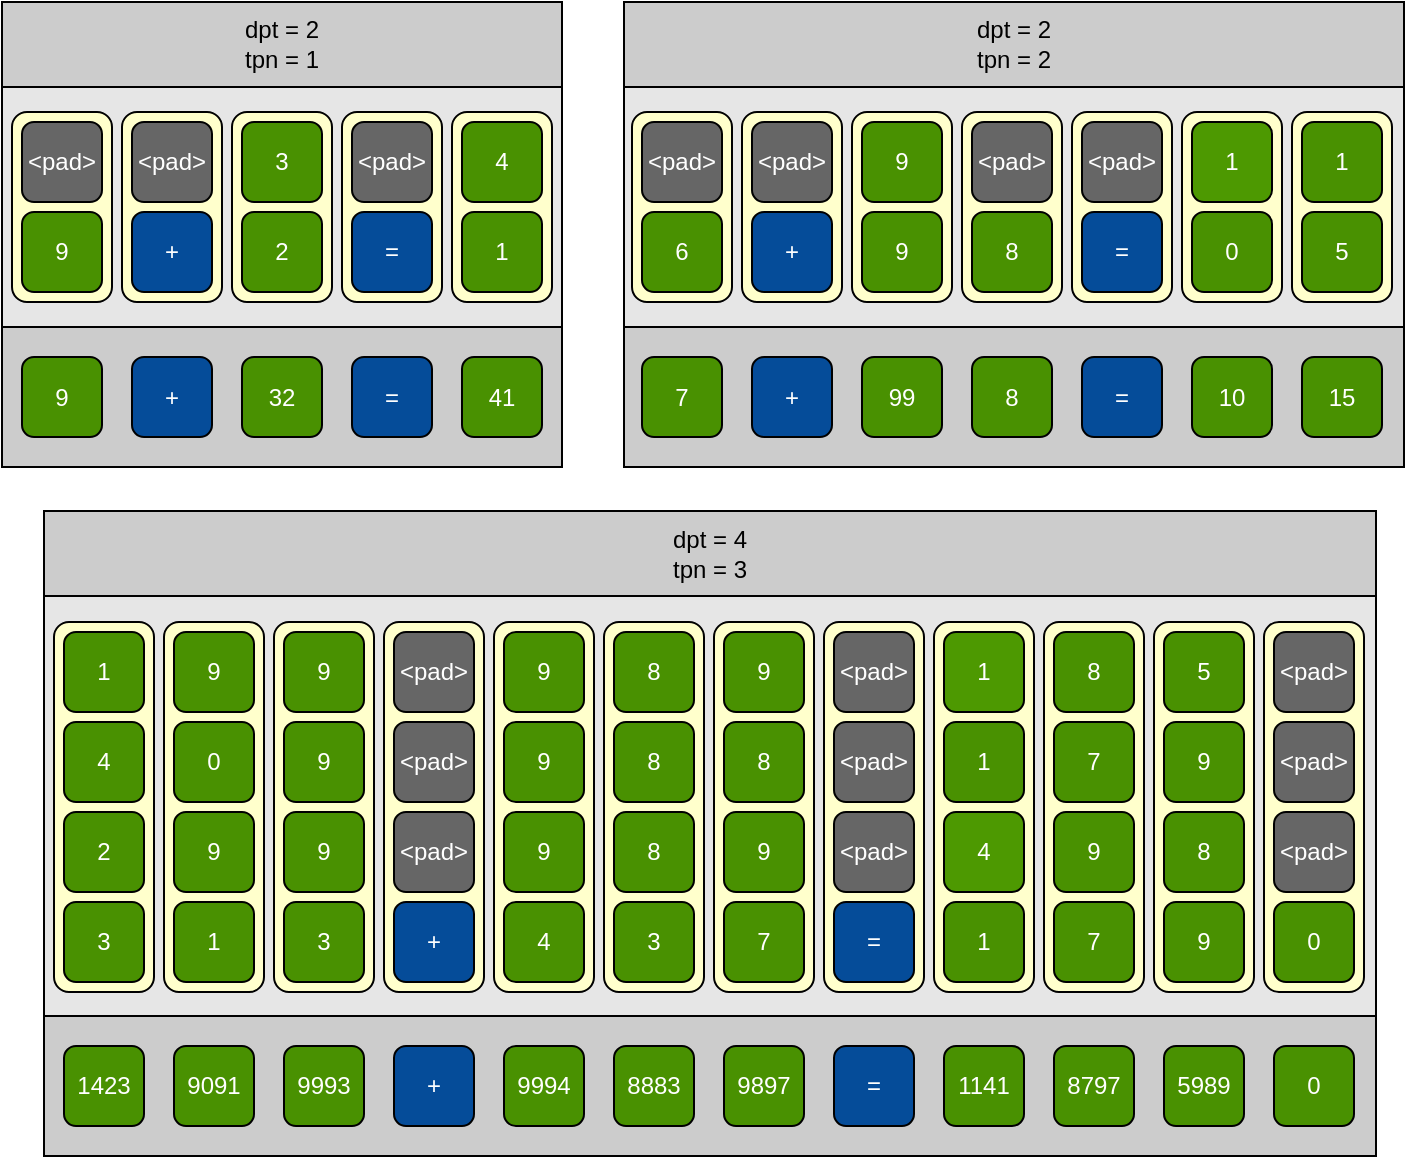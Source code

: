 <mxfile version="26.0.4">
  <diagram name="Seite-1" id="RnFvuNbb5QrFyOZaGbhw">
    <mxGraphModel dx="1122" dy="793" grid="1" gridSize="10" guides="1" tooltips="1" connect="1" arrows="1" fold="1" page="1" pageScale="1" pageWidth="827" pageHeight="1169" math="0" shadow="0">
      <root>
        <mxCell id="0" />
        <mxCell id="1" parent="0" />
        <mxCell id="TGfyg97XlzUn6j-Md9T5-118" value="" style="rounded=0;whiteSpace=wrap;html=1;fillColor=#CCCCCC;" vertex="1" parent="1">
          <mxGeometry x="40" y="587" width="666" height="70" as="geometry" />
        </mxCell>
        <mxCell id="TGfyg97XlzUn6j-Md9T5-116" value="" style="rounded=0;whiteSpace=wrap;html=1;fillColor=#E6E6E6;" vertex="1" parent="1">
          <mxGeometry x="40" y="377" width="666" height="210" as="geometry" />
        </mxCell>
        <mxCell id="TGfyg97XlzUn6j-Md9T5-112" value="dpt = 2&lt;div&gt;tpn = 2&lt;/div&gt;" style="rounded=0;whiteSpace=wrap;html=1;fillColor=#CCCCCC;" vertex="1" parent="1">
          <mxGeometry x="330" y="80" width="390" height="42.5" as="geometry" />
        </mxCell>
        <mxCell id="TGfyg97XlzUn6j-Md9T5-113" value="" style="rounded=0;whiteSpace=wrap;html=1;fillColor=#E6E6E6;" vertex="1" parent="1">
          <mxGeometry x="330" y="122.5" width="390" height="120" as="geometry" />
        </mxCell>
        <mxCell id="TGfyg97XlzUn6j-Md9T5-114" value="" style="rounded=0;whiteSpace=wrap;html=1;fillColor=#CCCCCC;" vertex="1" parent="1">
          <mxGeometry x="330" y="242.5" width="390" height="70" as="geometry" />
        </mxCell>
        <mxCell id="TGfyg97XlzUn6j-Md9T5-110" value="" style="rounded=0;whiteSpace=wrap;html=1;fillColor=#E6E6E6;" vertex="1" parent="1">
          <mxGeometry x="19" y="122.5" width="280" height="120" as="geometry" />
        </mxCell>
        <mxCell id="TGfyg97XlzUn6j-Md9T5-109" value="" style="rounded=0;whiteSpace=wrap;html=1;fillColor=#CCCCCC;" vertex="1" parent="1">
          <mxGeometry x="19" y="242.5" width="280" height="70" as="geometry" />
        </mxCell>
        <mxCell id="TGfyg97XlzUn6j-Md9T5-50" value="" style="rounded=1;whiteSpace=wrap;html=1;fontColor=#FFFFFF;fillColor=#FFFFCC;" vertex="1" parent="1">
          <mxGeometry x="664" y="135" width="50" height="95" as="geometry" />
        </mxCell>
        <mxCell id="TGfyg97XlzUn6j-Md9T5-49" value="" style="rounded=1;whiteSpace=wrap;html=1;fontColor=#FFFFFF;fillColor=#FFFFCC;" vertex="1" parent="1">
          <mxGeometry x="609" y="135" width="50" height="95" as="geometry" />
        </mxCell>
        <mxCell id="TGfyg97XlzUn6j-Md9T5-48" value="" style="rounded=1;whiteSpace=wrap;html=1;fontColor=#FFFFFF;fillColor=#FFFFCC;" vertex="1" parent="1">
          <mxGeometry x="554" y="135" width="50" height="95" as="geometry" />
        </mxCell>
        <mxCell id="TGfyg97XlzUn6j-Md9T5-47" value="" style="rounded=1;whiteSpace=wrap;html=1;fontColor=#FFFFFF;fillColor=#FFFFCC;" vertex="1" parent="1">
          <mxGeometry x="444" y="135" width="50" height="95" as="geometry" />
        </mxCell>
        <mxCell id="TGfyg97XlzUn6j-Md9T5-46" value="" style="rounded=1;whiteSpace=wrap;html=1;fontColor=#FFFFFF;fillColor=#FFFFCC;" vertex="1" parent="1">
          <mxGeometry x="499" y="135" width="50" height="95" as="geometry" />
        </mxCell>
        <mxCell id="TGfyg97XlzUn6j-Md9T5-45" value="" style="rounded=1;whiteSpace=wrap;html=1;fontColor=#FFFFFF;fillColor=#FFFFCC;" vertex="1" parent="1">
          <mxGeometry x="389" y="135" width="50" height="95" as="geometry" />
        </mxCell>
        <mxCell id="TGfyg97XlzUn6j-Md9T5-44" value="" style="rounded=1;whiteSpace=wrap;html=1;fontColor=#FFFFFF;fillColor=#FFFFCC;" vertex="1" parent="1">
          <mxGeometry x="334" y="135" width="50" height="95" as="geometry" />
        </mxCell>
        <mxCell id="TGfyg97XlzUn6j-Md9T5-43" value="" style="rounded=1;whiteSpace=wrap;html=1;fontColor=#FFFFFF;fillColor=#FFFFCC;" vertex="1" parent="1">
          <mxGeometry x="244" y="135" width="50" height="95" as="geometry" />
        </mxCell>
        <mxCell id="TGfyg97XlzUn6j-Md9T5-42" value="" style="rounded=1;whiteSpace=wrap;html=1;fontColor=#FFFFFF;fillColor=#FFFFCC;" vertex="1" parent="1">
          <mxGeometry x="189" y="135" width="50" height="95" as="geometry" />
        </mxCell>
        <mxCell id="TGfyg97XlzUn6j-Md9T5-41" value="" style="rounded=1;whiteSpace=wrap;html=1;fontColor=#FFFFFF;fillColor=#FFFFCC;" vertex="1" parent="1">
          <mxGeometry x="134" y="135" width="50" height="95" as="geometry" />
        </mxCell>
        <mxCell id="TGfyg97XlzUn6j-Md9T5-40" value="" style="rounded=1;whiteSpace=wrap;html=1;fontColor=#FFFFFF;fillColor=#FFFFCC;" vertex="1" parent="1">
          <mxGeometry x="79" y="135" width="50" height="95" as="geometry" />
        </mxCell>
        <mxCell id="TGfyg97XlzUn6j-Md9T5-38" value="" style="rounded=1;whiteSpace=wrap;html=1;fontColor=#FFFFFF;fillColor=#FFFFCC;" vertex="1" parent="1">
          <mxGeometry x="24" y="135" width="50" height="95" as="geometry" />
        </mxCell>
        <mxCell id="TGfyg97XlzUn6j-Md9T5-2" value="9" style="rounded=1;whiteSpace=wrap;html=1;fillColor=light-dark(#499101, #ededed);fontColor=#FFFFFF;" vertex="1" parent="1">
          <mxGeometry x="29" y="257.5" width="40" height="40" as="geometry" />
        </mxCell>
        <mxCell id="TGfyg97XlzUn6j-Md9T5-3" value="+" style="rounded=1;whiteSpace=wrap;html=1;fillColor=light-dark(#054c99, #ededed);fontColor=#FFFFFF;" vertex="1" parent="1">
          <mxGeometry x="84" y="257.5" width="40" height="40" as="geometry" />
        </mxCell>
        <mxCell id="TGfyg97XlzUn6j-Md9T5-4" value="32" style="rounded=1;whiteSpace=wrap;html=1;fillColor=light-dark(#499101, #ededed);fontColor=#FFFFFF;" vertex="1" parent="1">
          <mxGeometry x="139" y="257.5" width="40" height="40" as="geometry" />
        </mxCell>
        <mxCell id="TGfyg97XlzUn6j-Md9T5-5" value="=" style="rounded=1;whiteSpace=wrap;html=1;fillColor=light-dark(#054c99, #ededed);fontColor=#FFFFFF;" vertex="1" parent="1">
          <mxGeometry x="194" y="257.5" width="40" height="40" as="geometry" />
        </mxCell>
        <mxCell id="TGfyg97XlzUn6j-Md9T5-6" value="41" style="rounded=1;whiteSpace=wrap;html=1;fillColor=light-dark(#499101, #ededed);fontColor=#FFFFFF;" vertex="1" parent="1">
          <mxGeometry x="249" y="257.5" width="40" height="40" as="geometry" />
        </mxCell>
        <mxCell id="TGfyg97XlzUn6j-Md9T5-7" value="9" style="rounded=1;whiteSpace=wrap;html=1;fillColor=light-dark(#499101, #ededed);fontColor=#FFFFFF;" vertex="1" parent="1">
          <mxGeometry x="29" y="185" width="40" height="40" as="geometry" />
        </mxCell>
        <mxCell id="TGfyg97XlzUn6j-Md9T5-8" value="+" style="rounded=1;whiteSpace=wrap;html=1;fillColor=light-dark(#054c99, #ededed);fontColor=#FFFFFF;" vertex="1" parent="1">
          <mxGeometry x="84" y="185" width="40" height="40" as="geometry" />
        </mxCell>
        <mxCell id="TGfyg97XlzUn6j-Md9T5-9" value="2" style="rounded=1;whiteSpace=wrap;html=1;fillColor=light-dark(#499101, #ededed);fontColor=#FFFFFF;" vertex="1" parent="1">
          <mxGeometry x="139" y="185" width="40" height="40" as="geometry" />
        </mxCell>
        <mxCell id="TGfyg97XlzUn6j-Md9T5-10" value="=" style="rounded=1;whiteSpace=wrap;html=1;fillColor=light-dark(#054c99, #ededed);fontColor=#FFFFFF;" vertex="1" parent="1">
          <mxGeometry x="194" y="185" width="40" height="40" as="geometry" />
        </mxCell>
        <mxCell id="TGfyg97XlzUn6j-Md9T5-11" value="1" style="rounded=1;whiteSpace=wrap;html=1;fillColor=light-dark(#499101, #ededed);fontColor=#FFFFFF;" vertex="1" parent="1">
          <mxGeometry x="249" y="185" width="40" height="40" as="geometry" />
        </mxCell>
        <mxCell id="TGfyg97XlzUn6j-Md9T5-12" value="&amp;lt;pad&amp;gt;" style="rounded=1;whiteSpace=wrap;html=1;fillColor=light-dark(#666666, #ededed);fontColor=#FFFFFF;" vertex="1" parent="1">
          <mxGeometry x="29" y="140" width="40" height="40" as="geometry" />
        </mxCell>
        <mxCell id="TGfyg97XlzUn6j-Md9T5-13" value="&amp;lt;pad&amp;gt;" style="rounded=1;whiteSpace=wrap;html=1;fillColor=light-dark(#666666, #ededed);fontColor=#FFFFFF;" vertex="1" parent="1">
          <mxGeometry x="84" y="140" width="40" height="40" as="geometry" />
        </mxCell>
        <mxCell id="TGfyg97XlzUn6j-Md9T5-14" value="3" style="rounded=1;whiteSpace=wrap;html=1;fillColor=light-dark(#499101, #ededed);fontColor=#FFFFFF;" vertex="1" parent="1">
          <mxGeometry x="139" y="140" width="40" height="40" as="geometry" />
        </mxCell>
        <mxCell id="TGfyg97XlzUn6j-Md9T5-15" value="&amp;lt;pad&amp;gt;" style="rounded=1;whiteSpace=wrap;html=1;fillColor=light-dark(#666666, #ededed);fontColor=#FFFFFF;" vertex="1" parent="1">
          <mxGeometry x="194" y="140" width="40" height="40" as="geometry" />
        </mxCell>
        <mxCell id="TGfyg97XlzUn6j-Md9T5-16" value="4" style="rounded=1;whiteSpace=wrap;html=1;fillColor=light-dark(#499101, #ededed);fontColor=#FFFFFF;" vertex="1" parent="1">
          <mxGeometry x="249" y="140" width="40" height="40" as="geometry" />
        </mxCell>
        <mxCell id="TGfyg97XlzUn6j-Md9T5-17" value="7" style="rounded=1;whiteSpace=wrap;html=1;fillColor=light-dark(#499101, #ededed);fontColor=#FFFFFF;" vertex="1" parent="1">
          <mxGeometry x="339" y="257.5" width="40" height="40" as="geometry" />
        </mxCell>
        <mxCell id="TGfyg97XlzUn6j-Md9T5-18" value="+" style="rounded=1;whiteSpace=wrap;html=1;fillColor=light-dark(#054c99, #ededed);fontColor=#FFFFFF;" vertex="1" parent="1">
          <mxGeometry x="394" y="257.5" width="40" height="40" as="geometry" />
        </mxCell>
        <mxCell id="TGfyg97XlzUn6j-Md9T5-19" value="99" style="rounded=1;whiteSpace=wrap;html=1;fillColor=light-dark(#499101, #ededed);fontColor=#FFFFFF;" vertex="1" parent="1">
          <mxGeometry x="449" y="257.5" width="40" height="40" as="geometry" />
        </mxCell>
        <mxCell id="TGfyg97XlzUn6j-Md9T5-20" value="8" style="rounded=1;whiteSpace=wrap;html=1;fillColor=light-dark(#499101, #ededed);fontColor=#FFFFFF;" vertex="1" parent="1">
          <mxGeometry x="504" y="257.5" width="40" height="40" as="geometry" />
        </mxCell>
        <mxCell id="TGfyg97XlzUn6j-Md9T5-21" value="=" style="rounded=1;whiteSpace=wrap;html=1;fillColor=light-dark(#054c99, #ededed);fontColor=#FFFFFF;" vertex="1" parent="1">
          <mxGeometry x="559" y="257.5" width="40" height="40" as="geometry" />
        </mxCell>
        <mxCell id="TGfyg97XlzUn6j-Md9T5-22" value="6" style="rounded=1;whiteSpace=wrap;html=1;fillColor=light-dark(#499101, #ededed);fontColor=#FFFFFF;" vertex="1" parent="1">
          <mxGeometry x="339" y="185" width="40" height="40" as="geometry" />
        </mxCell>
        <mxCell id="TGfyg97XlzUn6j-Md9T5-23" value="+" style="rounded=1;whiteSpace=wrap;html=1;fillColor=light-dark(#054c99, #ededed);fontColor=#FFFFFF;" vertex="1" parent="1">
          <mxGeometry x="394" y="185" width="40" height="40" as="geometry" />
        </mxCell>
        <mxCell id="TGfyg97XlzUn6j-Md9T5-24" value="9" style="rounded=1;whiteSpace=wrap;html=1;fillColor=light-dark(#499101, #ededed);fontColor=#FFFFFF;" vertex="1" parent="1">
          <mxGeometry x="449" y="185" width="40" height="40" as="geometry" />
        </mxCell>
        <mxCell id="TGfyg97XlzUn6j-Md9T5-25" value="8" style="rounded=1;whiteSpace=wrap;html=1;fillColor=light-dark(#499101, #ededed);fontColor=#FFFFFF;" vertex="1" parent="1">
          <mxGeometry x="504" y="185" width="40" height="40" as="geometry" />
        </mxCell>
        <mxCell id="TGfyg97XlzUn6j-Md9T5-26" value="=" style="rounded=1;whiteSpace=wrap;html=1;fillColor=light-dark(#054c99, #ededed);fontColor=#FFFFFF;" vertex="1" parent="1">
          <mxGeometry x="559" y="185" width="40" height="40" as="geometry" />
        </mxCell>
        <mxCell id="TGfyg97XlzUn6j-Md9T5-27" value="&amp;lt;pad&amp;gt;" style="rounded=1;whiteSpace=wrap;html=1;fillColor=light-dark(#666666, #ededed);fontColor=#FFFFFF;" vertex="1" parent="1">
          <mxGeometry x="339" y="140" width="40" height="40" as="geometry" />
        </mxCell>
        <mxCell id="TGfyg97XlzUn6j-Md9T5-28" value="&amp;lt;pad&amp;gt;" style="rounded=1;whiteSpace=wrap;html=1;fillColor=light-dark(#666666, #ededed);fontColor=#FFFFFF;" vertex="1" parent="1">
          <mxGeometry x="394" y="140" width="40" height="40" as="geometry" />
        </mxCell>
        <mxCell id="TGfyg97XlzUn6j-Md9T5-29" value="9" style="rounded=1;whiteSpace=wrap;html=1;fillColor=light-dark(#499101, #ededed);fontColor=#FFFFFF;" vertex="1" parent="1">
          <mxGeometry x="449" y="140" width="40" height="40" as="geometry" />
        </mxCell>
        <mxCell id="TGfyg97XlzUn6j-Md9T5-30" value="&amp;lt;pad&amp;gt;" style="rounded=1;whiteSpace=wrap;html=1;fillColor=light-dark(#666666, #ededed);fontColor=#FFFFFF;" vertex="1" parent="1">
          <mxGeometry x="504" y="140" width="40" height="40" as="geometry" />
        </mxCell>
        <mxCell id="TGfyg97XlzUn6j-Md9T5-31" value="&amp;lt;pad&amp;gt;" style="rounded=1;whiteSpace=wrap;html=1;fillColor=light-dark(#666666, #ededed);fontColor=#FFFFFF;" vertex="1" parent="1">
          <mxGeometry x="559" y="140" width="40" height="40" as="geometry" />
        </mxCell>
        <mxCell id="TGfyg97XlzUn6j-Md9T5-32" value="10" style="rounded=1;whiteSpace=wrap;html=1;fillColor=light-dark(#499101, #ededed);fontColor=#FFFFFF;" vertex="1" parent="1">
          <mxGeometry x="614" y="257.5" width="40" height="40" as="geometry" />
        </mxCell>
        <mxCell id="TGfyg97XlzUn6j-Md9T5-33" value="15" style="rounded=1;whiteSpace=wrap;html=1;fillColor=light-dark(#499101, #ededed);fontColor=#FFFFFF;" vertex="1" parent="1">
          <mxGeometry x="669" y="257.5" width="40" height="40" as="geometry" />
        </mxCell>
        <mxCell id="TGfyg97XlzUn6j-Md9T5-34" value="0" style="rounded=1;whiteSpace=wrap;html=1;fillColor=light-dark(#499101, #ededed);fontColor=#FFFFFF;" vertex="1" parent="1">
          <mxGeometry x="614" y="185" width="40" height="40" as="geometry" />
        </mxCell>
        <mxCell id="TGfyg97XlzUn6j-Md9T5-35" value="5" style="rounded=1;whiteSpace=wrap;html=1;fillColor=light-dark(#499101, #ededed);fontColor=#FFFFFF;" vertex="1" parent="1">
          <mxGeometry x="669" y="185" width="40" height="40" as="geometry" />
        </mxCell>
        <mxCell id="TGfyg97XlzUn6j-Md9T5-36" value="1" style="rounded=1;whiteSpace=wrap;html=1;fillColor=light-dark(#4d9901, #ededed);fontColor=#FFFFFF;" vertex="1" parent="1">
          <mxGeometry x="614" y="140" width="40" height="40" as="geometry" />
        </mxCell>
        <mxCell id="TGfyg97XlzUn6j-Md9T5-37" value="1" style="rounded=1;whiteSpace=wrap;html=1;fillColor=light-dark(#499101, #ededed);fontColor=#FFFFFF;" vertex="1" parent="1">
          <mxGeometry x="669" y="140" width="40" height="40" as="geometry" />
        </mxCell>
        <mxCell id="TGfyg97XlzUn6j-Md9T5-51" value="" style="rounded=1;whiteSpace=wrap;html=1;fontColor=#FFFFFF;fillColor=#FFFFCC;" vertex="1" parent="1">
          <mxGeometry x="540" y="390" width="50" height="185" as="geometry" />
        </mxCell>
        <mxCell id="TGfyg97XlzUn6j-Md9T5-52" value="" style="rounded=1;whiteSpace=wrap;html=1;fontColor=#FFFFFF;fillColor=#FFFFCC;" vertex="1" parent="1">
          <mxGeometry x="485" y="390" width="50" height="185" as="geometry" />
        </mxCell>
        <mxCell id="TGfyg97XlzUn6j-Md9T5-53" value="" style="rounded=1;whiteSpace=wrap;html=1;fontColor=#FFFFFF;fillColor=#FFFFCC;" vertex="1" parent="1">
          <mxGeometry x="430" y="390" width="50" height="185" as="geometry" />
        </mxCell>
        <mxCell id="TGfyg97XlzUn6j-Md9T5-54" value="" style="rounded=1;whiteSpace=wrap;html=1;fontColor=#FFFFFF;fillColor=#FFFFCC;" vertex="1" parent="1">
          <mxGeometry x="265" y="390" width="50" height="185" as="geometry" />
        </mxCell>
        <mxCell id="TGfyg97XlzUn6j-Md9T5-55" value="" style="rounded=1;whiteSpace=wrap;html=1;fontColor=#FFFFFF;fillColor=#FFFFCC;" vertex="1" parent="1">
          <mxGeometry x="320" y="390" width="50" height="185" as="geometry" />
        </mxCell>
        <mxCell id="TGfyg97XlzUn6j-Md9T5-56" value="" style="rounded=1;whiteSpace=wrap;html=1;fontColor=#FFFFFF;fillColor=#FFFFCC;" vertex="1" parent="1">
          <mxGeometry x="210" y="390" width="50" height="185" as="geometry" />
        </mxCell>
        <mxCell id="TGfyg97XlzUn6j-Md9T5-57" value="" style="rounded=1;whiteSpace=wrap;html=1;fontColor=#FFFFFF;fillColor=#FFFFCC;" vertex="1" parent="1">
          <mxGeometry x="45" y="390" width="50" height="185" as="geometry" />
        </mxCell>
        <mxCell id="TGfyg97XlzUn6j-Md9T5-58" value="1423" style="rounded=1;whiteSpace=wrap;html=1;fillColor=light-dark(#499101, #ededed);fontColor=#FFFFFF;" vertex="1" parent="1">
          <mxGeometry x="50" y="602" width="40" height="40" as="geometry" />
        </mxCell>
        <mxCell id="TGfyg97XlzUn6j-Md9T5-59" value="+" style="rounded=1;whiteSpace=wrap;html=1;fillColor=light-dark(#054c99, #ededed);fontColor=#FFFFFF;" vertex="1" parent="1">
          <mxGeometry x="215" y="602" width="40" height="40" as="geometry" />
        </mxCell>
        <mxCell id="TGfyg97XlzUn6j-Md9T5-60" value="9994" style="rounded=1;whiteSpace=wrap;html=1;fillColor=light-dark(#499101, #ededed);fontColor=#FFFFFF;" vertex="1" parent="1">
          <mxGeometry x="270" y="602" width="40" height="40" as="geometry" />
        </mxCell>
        <mxCell id="TGfyg97XlzUn6j-Md9T5-61" value="8883" style="rounded=1;whiteSpace=wrap;html=1;fillColor=light-dark(#499101, #ededed);fontColor=#FFFFFF;" vertex="1" parent="1">
          <mxGeometry x="325" y="602" width="40" height="40" as="geometry" />
        </mxCell>
        <mxCell id="TGfyg97XlzUn6j-Md9T5-62" value="=" style="rounded=1;whiteSpace=wrap;html=1;fillColor=light-dark(#054c99, #ededed);fontColor=#FFFFFF;" vertex="1" parent="1">
          <mxGeometry x="435" y="602" width="40" height="40" as="geometry" />
        </mxCell>
        <mxCell id="TGfyg97XlzUn6j-Md9T5-63" value="3" style="rounded=1;whiteSpace=wrap;html=1;fillColor=light-dark(#499101, #ededed);fontColor=#FFFFFF;" vertex="1" parent="1">
          <mxGeometry x="50" y="530" width="40" height="40" as="geometry" />
        </mxCell>
        <mxCell id="TGfyg97XlzUn6j-Md9T5-64" value="+" style="rounded=1;whiteSpace=wrap;html=1;fillColor=light-dark(#054c99, #ededed);fontColor=#FFFFFF;" vertex="1" parent="1">
          <mxGeometry x="215" y="530" width="40" height="40" as="geometry" />
        </mxCell>
        <mxCell id="TGfyg97XlzUn6j-Md9T5-65" value="4" style="rounded=1;whiteSpace=wrap;html=1;fillColor=light-dark(#499101, #ededed);fontColor=#FFFFFF;" vertex="1" parent="1">
          <mxGeometry x="270" y="530" width="40" height="40" as="geometry" />
        </mxCell>
        <mxCell id="TGfyg97XlzUn6j-Md9T5-66" value="3" style="rounded=1;whiteSpace=wrap;html=1;fillColor=light-dark(#499101, #ededed);fontColor=#FFFFFF;" vertex="1" parent="1">
          <mxGeometry x="325" y="530" width="40" height="40" as="geometry" />
        </mxCell>
        <mxCell id="TGfyg97XlzUn6j-Md9T5-67" value="=" style="rounded=1;whiteSpace=wrap;html=1;fillColor=light-dark(#054c99, #ededed);fontColor=#FFFFFF;" vertex="1" parent="1">
          <mxGeometry x="435" y="530" width="40" height="40" as="geometry" />
        </mxCell>
        <mxCell id="TGfyg97XlzUn6j-Md9T5-69" value="&amp;lt;pad&amp;gt;" style="rounded=1;whiteSpace=wrap;html=1;fillColor=light-dark(#666666, #ededed);fontColor=#FFFFFF;" vertex="1" parent="1">
          <mxGeometry x="215" y="485" width="40" height="40" as="geometry" />
        </mxCell>
        <mxCell id="TGfyg97XlzUn6j-Md9T5-70" value="9" style="rounded=1;whiteSpace=wrap;html=1;fillColor=light-dark(#499101, #ededed);fontColor=#FFFFFF;" vertex="1" parent="1">
          <mxGeometry x="270" y="485" width="40" height="40" as="geometry" />
        </mxCell>
        <mxCell id="TGfyg97XlzUn6j-Md9T5-72" value="&amp;lt;pad&amp;gt;" style="rounded=1;whiteSpace=wrap;html=1;fillColor=light-dark(#666666, #ededed);fontColor=#FFFFFF;" vertex="1" parent="1">
          <mxGeometry x="435" y="485" width="40" height="40" as="geometry" />
        </mxCell>
        <mxCell id="TGfyg97XlzUn6j-Md9T5-74" value="8797" style="rounded=1;whiteSpace=wrap;html=1;fillColor=light-dark(#499101, #ededed);fontColor=#FFFFFF;" vertex="1" parent="1">
          <mxGeometry x="545" y="602" width="40" height="40" as="geometry" />
        </mxCell>
        <mxCell id="TGfyg97XlzUn6j-Md9T5-75" value="1" style="rounded=1;whiteSpace=wrap;html=1;fillColor=light-dark(#499101, #ededed);fontColor=#FFFFFF;" vertex="1" parent="1">
          <mxGeometry x="490" y="530" width="40" height="40" as="geometry" />
        </mxCell>
        <mxCell id="TGfyg97XlzUn6j-Md9T5-76" value="7" style="rounded=1;whiteSpace=wrap;html=1;fillColor=light-dark(#499101, #ededed);fontColor=#FFFFFF;" vertex="1" parent="1">
          <mxGeometry x="545" y="530" width="40" height="40" as="geometry" />
        </mxCell>
        <mxCell id="TGfyg97XlzUn6j-Md9T5-77" value="4" style="rounded=1;whiteSpace=wrap;html=1;fillColor=light-dark(#4d9901, #ededed);fontColor=#FFFFFF;" vertex="1" parent="1">
          <mxGeometry x="490" y="485" width="40" height="40" as="geometry" />
        </mxCell>
        <mxCell id="TGfyg97XlzUn6j-Md9T5-78" value="9" style="rounded=1;whiteSpace=wrap;html=1;fillColor=light-dark(#499101, #ededed);fontColor=#FFFFFF;" vertex="1" parent="1">
          <mxGeometry x="545" y="485" width="40" height="40" as="geometry" />
        </mxCell>
        <mxCell id="TGfyg97XlzUn6j-Md9T5-79" value="2" style="rounded=1;whiteSpace=wrap;html=1;fillColor=light-dark(#499101, #ededed);fontColor=#FFFFFF;" vertex="1" parent="1">
          <mxGeometry x="50" y="485" width="40" height="40" as="geometry" />
        </mxCell>
        <mxCell id="TGfyg97XlzUn6j-Md9T5-80" value="4" style="rounded=1;whiteSpace=wrap;html=1;fillColor=light-dark(#499101, #ededed);fontColor=#FFFFFF;" vertex="1" parent="1">
          <mxGeometry x="50" y="440" width="40" height="40" as="geometry" />
        </mxCell>
        <mxCell id="TGfyg97XlzUn6j-Md9T5-81" value="1" style="rounded=1;whiteSpace=wrap;html=1;fillColor=light-dark(#499101, #ededed);fontColor=#FFFFFF;" vertex="1" parent="1">
          <mxGeometry x="50" y="395" width="40" height="40" as="geometry" />
        </mxCell>
        <mxCell id="TGfyg97XlzUn6j-Md9T5-82" value="" style="rounded=1;whiteSpace=wrap;html=1;fontColor=#FFFFFF;fillColor=#FFFFCC;" vertex="1" parent="1">
          <mxGeometry x="100" y="390" width="50" height="185" as="geometry" />
        </mxCell>
        <mxCell id="TGfyg97XlzUn6j-Md9T5-83" value="9091" style="rounded=1;whiteSpace=wrap;html=1;fillColor=light-dark(#499101, #ededed);fontColor=#FFFFFF;" vertex="1" parent="1">
          <mxGeometry x="105" y="602" width="40" height="40" as="geometry" />
        </mxCell>
        <mxCell id="TGfyg97XlzUn6j-Md9T5-84" value="1" style="rounded=1;whiteSpace=wrap;html=1;fillColor=light-dark(#499101, #ededed);fontColor=#FFFFFF;" vertex="1" parent="1">
          <mxGeometry x="105" y="530" width="40" height="40" as="geometry" />
        </mxCell>
        <mxCell id="TGfyg97XlzUn6j-Md9T5-85" value="9" style="rounded=1;whiteSpace=wrap;html=1;fillColor=light-dark(#499101, #ededed);fontColor=#FFFFFF;" vertex="1" parent="1">
          <mxGeometry x="105" y="485" width="40" height="40" as="geometry" />
        </mxCell>
        <mxCell id="TGfyg97XlzUn6j-Md9T5-86" value="0" style="rounded=1;whiteSpace=wrap;html=1;fillColor=light-dark(#499101, #ededed);fontColor=#FFFFFF;" vertex="1" parent="1">
          <mxGeometry x="105" y="440" width="40" height="40" as="geometry" />
        </mxCell>
        <mxCell id="TGfyg97XlzUn6j-Md9T5-87" value="9" style="rounded=1;whiteSpace=wrap;html=1;fillColor=light-dark(#499101, #ededed);fontColor=#FFFFFF;" vertex="1" parent="1">
          <mxGeometry x="105" y="395" width="40" height="40" as="geometry" />
        </mxCell>
        <mxCell id="TGfyg97XlzUn6j-Md9T5-88" value="&amp;lt;pad&amp;gt;" style="rounded=1;whiteSpace=wrap;html=1;fillColor=light-dark(#666666, #ededed);fontColor=#FFFFFF;" vertex="1" parent="1">
          <mxGeometry x="215" y="440" width="40" height="40" as="geometry" />
        </mxCell>
        <mxCell id="TGfyg97XlzUn6j-Md9T5-89" value="&amp;lt;pad&amp;gt;" style="rounded=1;whiteSpace=wrap;html=1;fillColor=light-dark(#666666, #ededed);fontColor=#FFFFFF;" vertex="1" parent="1">
          <mxGeometry x="215" y="395" width="40" height="40" as="geometry" />
        </mxCell>
        <mxCell id="TGfyg97XlzUn6j-Md9T5-90" value="&amp;lt;pad&amp;gt;" style="rounded=1;whiteSpace=wrap;html=1;fillColor=light-dark(#666666, #ededed);fontColor=#FFFFFF;" vertex="1" parent="1">
          <mxGeometry x="435" y="440" width="40" height="40" as="geometry" />
        </mxCell>
        <mxCell id="TGfyg97XlzUn6j-Md9T5-91" value="&amp;lt;pad&amp;gt;" style="rounded=1;whiteSpace=wrap;html=1;fillColor=light-dark(#666666, #ededed);fontColor=#FFFFFF;" vertex="1" parent="1">
          <mxGeometry x="435" y="395" width="40" height="40" as="geometry" />
        </mxCell>
        <mxCell id="TGfyg97XlzUn6j-Md9T5-92" value="9" style="rounded=1;whiteSpace=wrap;html=1;fillColor=light-dark(#499101, #ededed);fontColor=#FFFFFF;" vertex="1" parent="1">
          <mxGeometry x="270" y="440" width="40" height="40" as="geometry" />
        </mxCell>
        <mxCell id="TGfyg97XlzUn6j-Md9T5-93" value="9" style="rounded=1;whiteSpace=wrap;html=1;fillColor=light-dark(#499101, #ededed);fontColor=#FFFFFF;" vertex="1" parent="1">
          <mxGeometry x="270" y="395" width="40" height="40" as="geometry" />
        </mxCell>
        <mxCell id="TGfyg97XlzUn6j-Md9T5-94" value="8" style="rounded=1;whiteSpace=wrap;html=1;fillColor=light-dark(#499101, #ededed);fontColor=#FFFFFF;" vertex="1" parent="1">
          <mxGeometry x="325" y="440" width="40" height="40" as="geometry" />
        </mxCell>
        <mxCell id="TGfyg97XlzUn6j-Md9T5-95" value="8" style="rounded=1;whiteSpace=wrap;html=1;fillColor=light-dark(#499101, #ededed);fontColor=#FFFFFF;" vertex="1" parent="1">
          <mxGeometry x="325" y="395" width="40" height="40" as="geometry" />
        </mxCell>
        <mxCell id="TGfyg97XlzUn6j-Md9T5-96" value="8" style="rounded=1;whiteSpace=wrap;html=1;fillColor=light-dark(#499101, #ededed);fontColor=#FFFFFF;" vertex="1" parent="1">
          <mxGeometry x="325" y="485" width="40" height="40" as="geometry" />
        </mxCell>
        <mxCell id="TGfyg97XlzUn6j-Md9T5-97" value="1141" style="rounded=1;whiteSpace=wrap;html=1;fillColor=light-dark(#499101, #ededed);fontColor=#FFFFFF;" vertex="1" parent="1">
          <mxGeometry x="490" y="602" width="40" height="40" as="geometry" />
        </mxCell>
        <mxCell id="TGfyg97XlzUn6j-Md9T5-105" value="1" style="rounded=1;whiteSpace=wrap;html=1;fillColor=light-dark(#499101, #ededed);fontColor=#FFFFFF;" vertex="1" parent="1">
          <mxGeometry x="490" y="440" width="40" height="40" as="geometry" />
        </mxCell>
        <mxCell id="TGfyg97XlzUn6j-Md9T5-106" value="7" style="rounded=1;whiteSpace=wrap;html=1;fillColor=light-dark(#499101, #ededed);fontColor=#FFFFFF;" vertex="1" parent="1">
          <mxGeometry x="545" y="440" width="40" height="40" as="geometry" />
        </mxCell>
        <mxCell id="TGfyg97XlzUn6j-Md9T5-107" value="1" style="rounded=1;whiteSpace=wrap;html=1;fillColor=light-dark(#4d9901, #ededed);fontColor=#FFFFFF;" vertex="1" parent="1">
          <mxGeometry x="490" y="395" width="40" height="40" as="geometry" />
        </mxCell>
        <mxCell id="TGfyg97XlzUn6j-Md9T5-108" value="8" style="rounded=1;whiteSpace=wrap;html=1;fillColor=light-dark(#499101, #ededed);fontColor=#FFFFFF;" vertex="1" parent="1">
          <mxGeometry x="545" y="395" width="40" height="40" as="geometry" />
        </mxCell>
        <mxCell id="TGfyg97XlzUn6j-Md9T5-111" value="dpt = 2&lt;div&gt;tpn = 1&lt;/div&gt;" style="rounded=0;whiteSpace=wrap;html=1;fillColor=#CCCCCC;" vertex="1" parent="1">
          <mxGeometry x="19" y="80" width="280" height="42.5" as="geometry" />
        </mxCell>
        <mxCell id="TGfyg97XlzUn6j-Md9T5-117" value="dpt = 4&lt;div&gt;tpn = 3&lt;/div&gt;" style="rounded=0;whiteSpace=wrap;html=1;fillColor=#CCCCCC;" vertex="1" parent="1">
          <mxGeometry x="40" y="334.5" width="666" height="42.5" as="geometry" />
        </mxCell>
        <mxCell id="TGfyg97XlzUn6j-Md9T5-119" value="" style="rounded=1;whiteSpace=wrap;html=1;fontColor=#FFFFFF;fillColor=#FFFFCC;" vertex="1" parent="1">
          <mxGeometry x="155" y="390" width="50" height="185" as="geometry" />
        </mxCell>
        <mxCell id="TGfyg97XlzUn6j-Md9T5-120" value="9993" style="rounded=1;whiteSpace=wrap;html=1;fillColor=light-dark(#499101, #ededed);fontColor=#FFFFFF;" vertex="1" parent="1">
          <mxGeometry x="160" y="602" width="40" height="40" as="geometry" />
        </mxCell>
        <mxCell id="TGfyg97XlzUn6j-Md9T5-121" value="3" style="rounded=1;whiteSpace=wrap;html=1;fillColor=light-dark(#499101, #ededed);fontColor=#FFFFFF;" vertex="1" parent="1">
          <mxGeometry x="160" y="530" width="40" height="40" as="geometry" />
        </mxCell>
        <mxCell id="TGfyg97XlzUn6j-Md9T5-122" value="9" style="rounded=1;whiteSpace=wrap;html=1;fillColor=light-dark(#499101, #ededed);fontColor=#FFFFFF;" vertex="1" parent="1">
          <mxGeometry x="160" y="485" width="40" height="40" as="geometry" />
        </mxCell>
        <mxCell id="TGfyg97XlzUn6j-Md9T5-123" value="9" style="rounded=1;whiteSpace=wrap;html=1;fillColor=light-dark(#499101, #ededed);fontColor=#FFFFFF;" vertex="1" parent="1">
          <mxGeometry x="160" y="440" width="40" height="40" as="geometry" />
        </mxCell>
        <mxCell id="TGfyg97XlzUn6j-Md9T5-124" value="9" style="rounded=1;whiteSpace=wrap;html=1;fillColor=light-dark(#499101, #ededed);fontColor=#FFFFFF;" vertex="1" parent="1">
          <mxGeometry x="160" y="395" width="40" height="40" as="geometry" />
        </mxCell>
        <mxCell id="TGfyg97XlzUn6j-Md9T5-125" value="" style="rounded=1;whiteSpace=wrap;html=1;fontColor=#FFFFFF;fillColor=#FFFFCC;" vertex="1" parent="1">
          <mxGeometry x="375" y="390" width="50" height="185" as="geometry" />
        </mxCell>
        <mxCell id="TGfyg97XlzUn6j-Md9T5-126" value="9897" style="rounded=1;whiteSpace=wrap;html=1;fillColor=light-dark(#499101, #ededed);fontColor=#FFFFFF;" vertex="1" parent="1">
          <mxGeometry x="380" y="602" width="40" height="40" as="geometry" />
        </mxCell>
        <mxCell id="TGfyg97XlzUn6j-Md9T5-127" value="7" style="rounded=1;whiteSpace=wrap;html=1;fillColor=light-dark(#499101, #ededed);fontColor=#FFFFFF;" vertex="1" parent="1">
          <mxGeometry x="380" y="530" width="40" height="40" as="geometry" />
        </mxCell>
        <mxCell id="TGfyg97XlzUn6j-Md9T5-128" value="8" style="rounded=1;whiteSpace=wrap;html=1;fillColor=light-dark(#499101, #ededed);fontColor=#FFFFFF;" vertex="1" parent="1">
          <mxGeometry x="380" y="440" width="40" height="40" as="geometry" />
        </mxCell>
        <mxCell id="TGfyg97XlzUn6j-Md9T5-129" value="9" style="rounded=1;whiteSpace=wrap;html=1;fillColor=light-dark(#499101, #ededed);fontColor=#FFFFFF;" vertex="1" parent="1">
          <mxGeometry x="380" y="395" width="40" height="40" as="geometry" />
        </mxCell>
        <mxCell id="TGfyg97XlzUn6j-Md9T5-130" value="9" style="rounded=1;whiteSpace=wrap;html=1;fillColor=light-dark(#499101, #ededed);fontColor=#FFFFFF;" vertex="1" parent="1">
          <mxGeometry x="380" y="485" width="40" height="40" as="geometry" />
        </mxCell>
        <mxCell id="TGfyg97XlzUn6j-Md9T5-132" value="0" style="rounded=1;whiteSpace=wrap;html=1;fillColor=light-dark(#499101, #ededed);fontColor=#FFFFFF;" vertex="1" parent="1">
          <mxGeometry x="655" y="602" width="40" height="40" as="geometry" />
        </mxCell>
        <mxCell id="TGfyg97XlzUn6j-Md9T5-133" value="" style="rounded=1;whiteSpace=wrap;html=1;fontColor=#FFFFFF;fillColor=#FFFFCC;" vertex="1" parent="1">
          <mxGeometry x="650" y="390" width="50" height="185" as="geometry" />
        </mxCell>
        <mxCell id="TGfyg97XlzUn6j-Md9T5-134" value="&amp;lt;pad&amp;gt;" style="rounded=1;whiteSpace=wrap;html=1;fillColor=light-dark(#666666, #ededed);fontColor=#FFFFFF;" vertex="1" parent="1">
          <mxGeometry x="655" y="485" width="40" height="40" as="geometry" />
        </mxCell>
        <mxCell id="TGfyg97XlzUn6j-Md9T5-135" value="&amp;lt;pad&amp;gt;" style="rounded=1;whiteSpace=wrap;html=1;fillColor=light-dark(#666666, #ededed);fontColor=#FFFFFF;" vertex="1" parent="1">
          <mxGeometry x="655" y="440" width="40" height="40" as="geometry" />
        </mxCell>
        <mxCell id="TGfyg97XlzUn6j-Md9T5-136" value="&amp;lt;pad&amp;gt;" style="rounded=1;whiteSpace=wrap;html=1;fillColor=light-dark(#666666, #ededed);fontColor=#FFFFFF;" vertex="1" parent="1">
          <mxGeometry x="655" y="395" width="40" height="40" as="geometry" />
        </mxCell>
        <mxCell id="TGfyg97XlzUn6j-Md9T5-137" value="0" style="rounded=1;whiteSpace=wrap;html=1;fillColor=light-dark(#499101, #ededed);fontColor=#FFFFFF;" vertex="1" parent="1">
          <mxGeometry x="655" y="530" width="40" height="40" as="geometry" />
        </mxCell>
        <mxCell id="TGfyg97XlzUn6j-Md9T5-138" value="" style="rounded=1;whiteSpace=wrap;html=1;fontColor=#FFFFFF;fillColor=#FFFFCC;" vertex="1" parent="1">
          <mxGeometry x="595" y="390" width="50" height="185" as="geometry" />
        </mxCell>
        <mxCell id="TGfyg97XlzUn6j-Md9T5-139" value="5989" style="rounded=1;whiteSpace=wrap;html=1;fillColor=light-dark(#499101, #ededed);fontColor=#FFFFFF;" vertex="1" parent="1">
          <mxGeometry x="600" y="602" width="40" height="40" as="geometry" />
        </mxCell>
        <mxCell id="TGfyg97XlzUn6j-Md9T5-140" value="9" style="rounded=1;whiteSpace=wrap;html=1;fillColor=light-dark(#499101, #ededed);fontColor=#FFFFFF;" vertex="1" parent="1">
          <mxGeometry x="600" y="530" width="40" height="40" as="geometry" />
        </mxCell>
        <mxCell id="TGfyg97XlzUn6j-Md9T5-141" value="8" style="rounded=1;whiteSpace=wrap;html=1;fillColor=light-dark(#499101, #ededed);fontColor=#FFFFFF;" vertex="1" parent="1">
          <mxGeometry x="600" y="485" width="40" height="40" as="geometry" />
        </mxCell>
        <mxCell id="TGfyg97XlzUn6j-Md9T5-142" value="9" style="rounded=1;whiteSpace=wrap;html=1;fillColor=light-dark(#499101, #ededed);fontColor=#FFFFFF;" vertex="1" parent="1">
          <mxGeometry x="600" y="440" width="40" height="40" as="geometry" />
        </mxCell>
        <mxCell id="TGfyg97XlzUn6j-Md9T5-143" value="5" style="rounded=1;whiteSpace=wrap;html=1;fillColor=light-dark(#499101, #ededed);fontColor=#FFFFFF;" vertex="1" parent="1">
          <mxGeometry x="600" y="395" width="40" height="40" as="geometry" />
        </mxCell>
      </root>
    </mxGraphModel>
  </diagram>
</mxfile>
